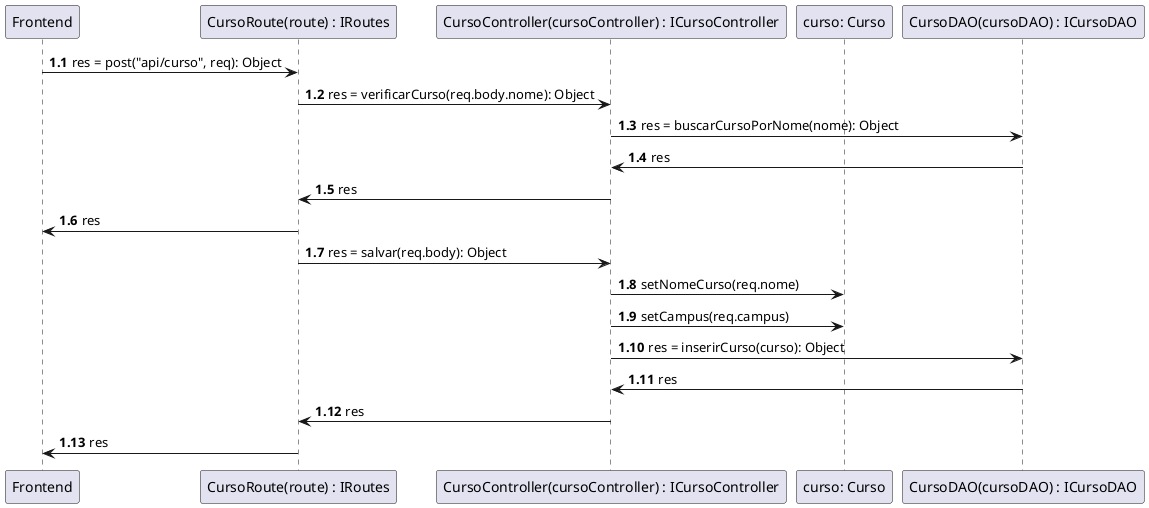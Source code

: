 @startuml Diagrama de Sequencia

participant Frontend as Frontend
participant "CursoRoute(route) : IRoutes" as Routes
participant "CursoController(cursoController) : ICursoController" as CursoController
participant "curso: Curso" as Curso
participant "CursoDAO(cursoDAO) : ICursoDAO" as CursoDAO

autonumber 1.1
' Verificar se o curso já existe
Frontend->Routes: res = post("api/curso", req): Object
Routes->CursoController: res = verificarCurso(req.body.nome): Object
CursoController->CursoDAO: res = buscarCursoPorNome(nome): Object
CursoDAO->CursoController: res
CursoController->Routes: res
Routes->Frontend: res

' Armazenar curso
Routes->CursoController: res = salvar(req.body): Object
CursoController->Curso: setNomeCurso(req.nome)
CursoController->Curso: setCampus(req.campus)
CursoController->CursoDAO: res = inserirCurso(curso): Object
CursoDAO->CursoController: res
CursoController->Routes: res
Routes->Frontend: res
